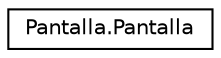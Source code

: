 digraph "Graphical Class Hierarchy"
{
 // LATEX_PDF_SIZE
  edge [fontname="Helvetica",fontsize="10",labelfontname="Helvetica",labelfontsize="10"];
  node [fontname="Helvetica",fontsize="10",shape=record];
  rankdir="LR";
  Node0 [label="Pantalla.Pantalla",height=0.2,width=0.4,color="black", fillcolor="white", style="filled",URL="$class_pantalla_1_1_pantalla.html",tooltip=" "];
}
